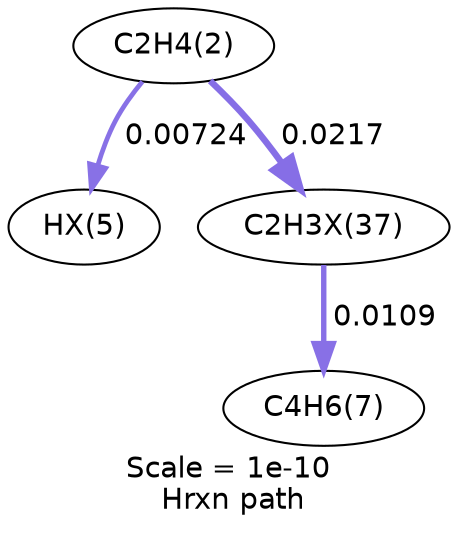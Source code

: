 digraph reaction_paths {
center=1;
s5 -> s29[fontname="Helvetica", style="setlinewidth(2.28)", arrowsize=1.14, color="0.7, 0.507, 0.9"
, label=" 0.00724"];
s5 -> s30[fontname="Helvetica", style="setlinewidth(3.11)", arrowsize=1.55, color="0.7, 0.522, 0.9"
, label=" 0.0217"];
s30 -> s8[fontname="Helvetica", style="setlinewidth(2.59)", arrowsize=1.29, color="0.7, 0.511, 0.9"
, label=" 0.0109"];
s5 [ fontname="Helvetica", label="C2H4(2)"];
s8 [ fontname="Helvetica", label="C4H6(7)"];
s29 [ fontname="Helvetica", label="HX(5)"];
s30 [ fontname="Helvetica", label="C2H3X(37)"];
 label = "Scale = 1e-10\l Hrxn path";
 fontname = "Helvetica";
}
